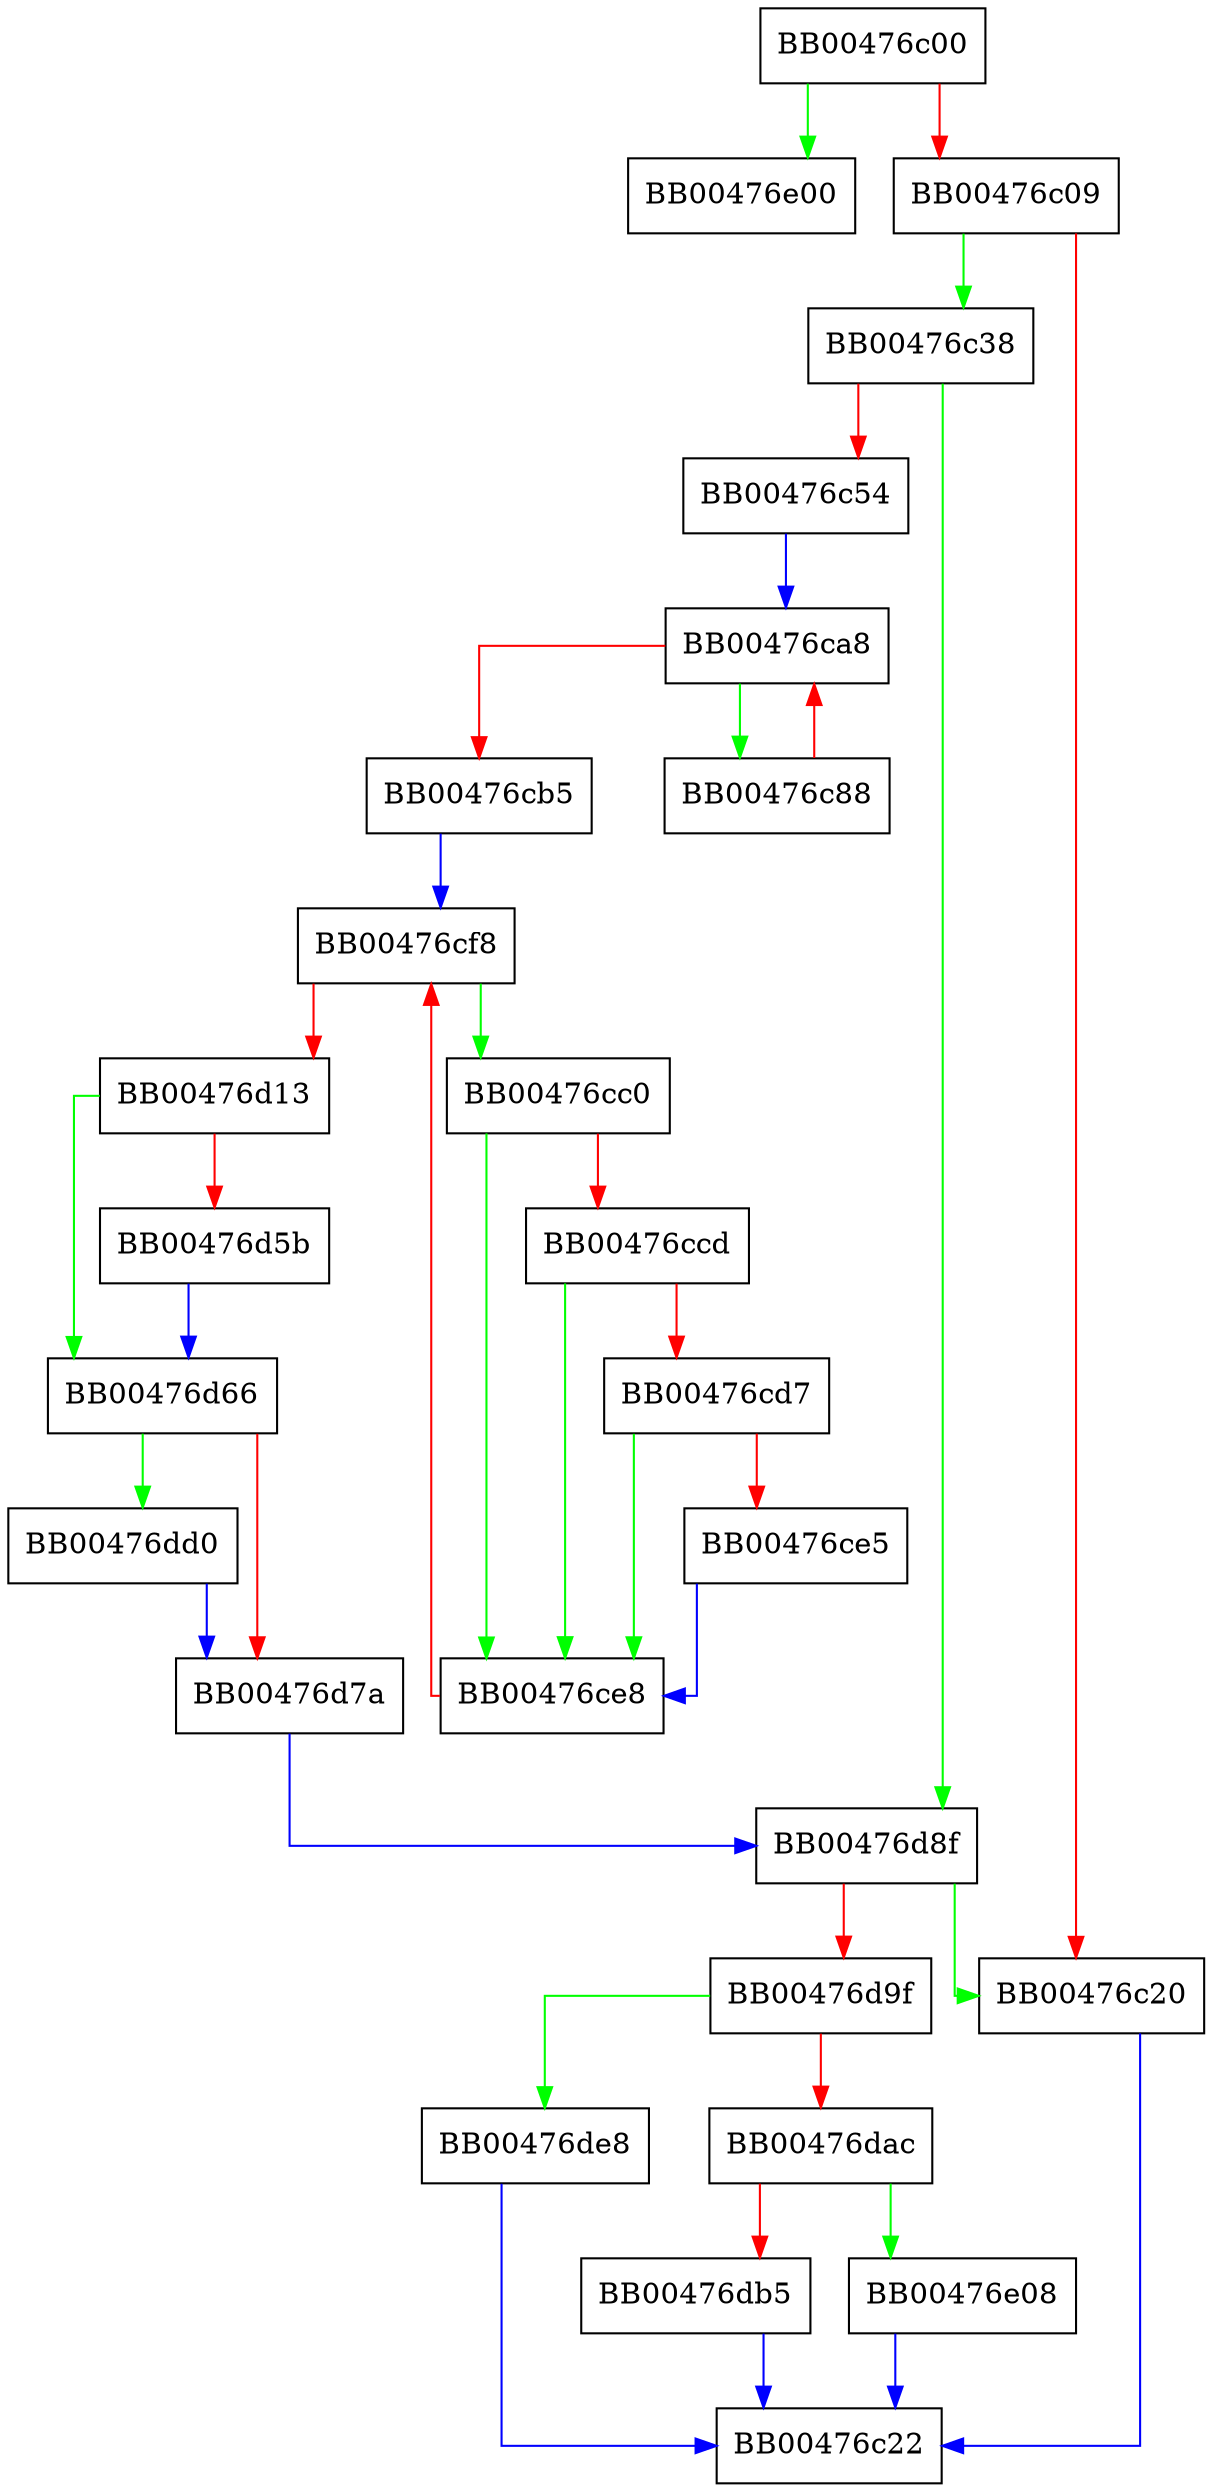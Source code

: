 digraph dtls1_clear {
  node [shape="box"];
  graph [splines=ortho];
  BB00476c00 -> BB00476e00 [color="green"];
  BB00476c00 -> BB00476c09 [color="red"];
  BB00476c09 -> BB00476c38 [color="green"];
  BB00476c09 -> BB00476c20 [color="red"];
  BB00476c20 -> BB00476c22 [color="blue"];
  BB00476c38 -> BB00476d8f [color="green"];
  BB00476c38 -> BB00476c54 [color="red"];
  BB00476c54 -> BB00476ca8 [color="blue"];
  BB00476c88 -> BB00476ca8 [color="red"];
  BB00476ca8 -> BB00476c88 [color="green"];
  BB00476ca8 -> BB00476cb5 [color="red"];
  BB00476cb5 -> BB00476cf8 [color="blue"];
  BB00476cc0 -> BB00476ce8 [color="green"];
  BB00476cc0 -> BB00476ccd [color="red"];
  BB00476ccd -> BB00476ce8 [color="green"];
  BB00476ccd -> BB00476cd7 [color="red"];
  BB00476cd7 -> BB00476ce8 [color="green"];
  BB00476cd7 -> BB00476ce5 [color="red"];
  BB00476ce5 -> BB00476ce8 [color="blue"];
  BB00476ce8 -> BB00476cf8 [color="red"];
  BB00476cf8 -> BB00476cc0 [color="green"];
  BB00476cf8 -> BB00476d13 [color="red"];
  BB00476d13 -> BB00476d66 [color="green"];
  BB00476d13 -> BB00476d5b [color="red"];
  BB00476d5b -> BB00476d66 [color="blue"];
  BB00476d66 -> BB00476dd0 [color="green"];
  BB00476d66 -> BB00476d7a [color="red"];
  BB00476d7a -> BB00476d8f [color="blue"];
  BB00476d8f -> BB00476c20 [color="green"];
  BB00476d8f -> BB00476d9f [color="red"];
  BB00476d9f -> BB00476de8 [color="green"];
  BB00476d9f -> BB00476dac [color="red"];
  BB00476dac -> BB00476e08 [color="green"];
  BB00476dac -> BB00476db5 [color="red"];
  BB00476db5 -> BB00476c22 [color="blue"];
  BB00476dd0 -> BB00476d7a [color="blue"];
  BB00476de8 -> BB00476c22 [color="blue"];
  BB00476e08 -> BB00476c22 [color="blue"];
}